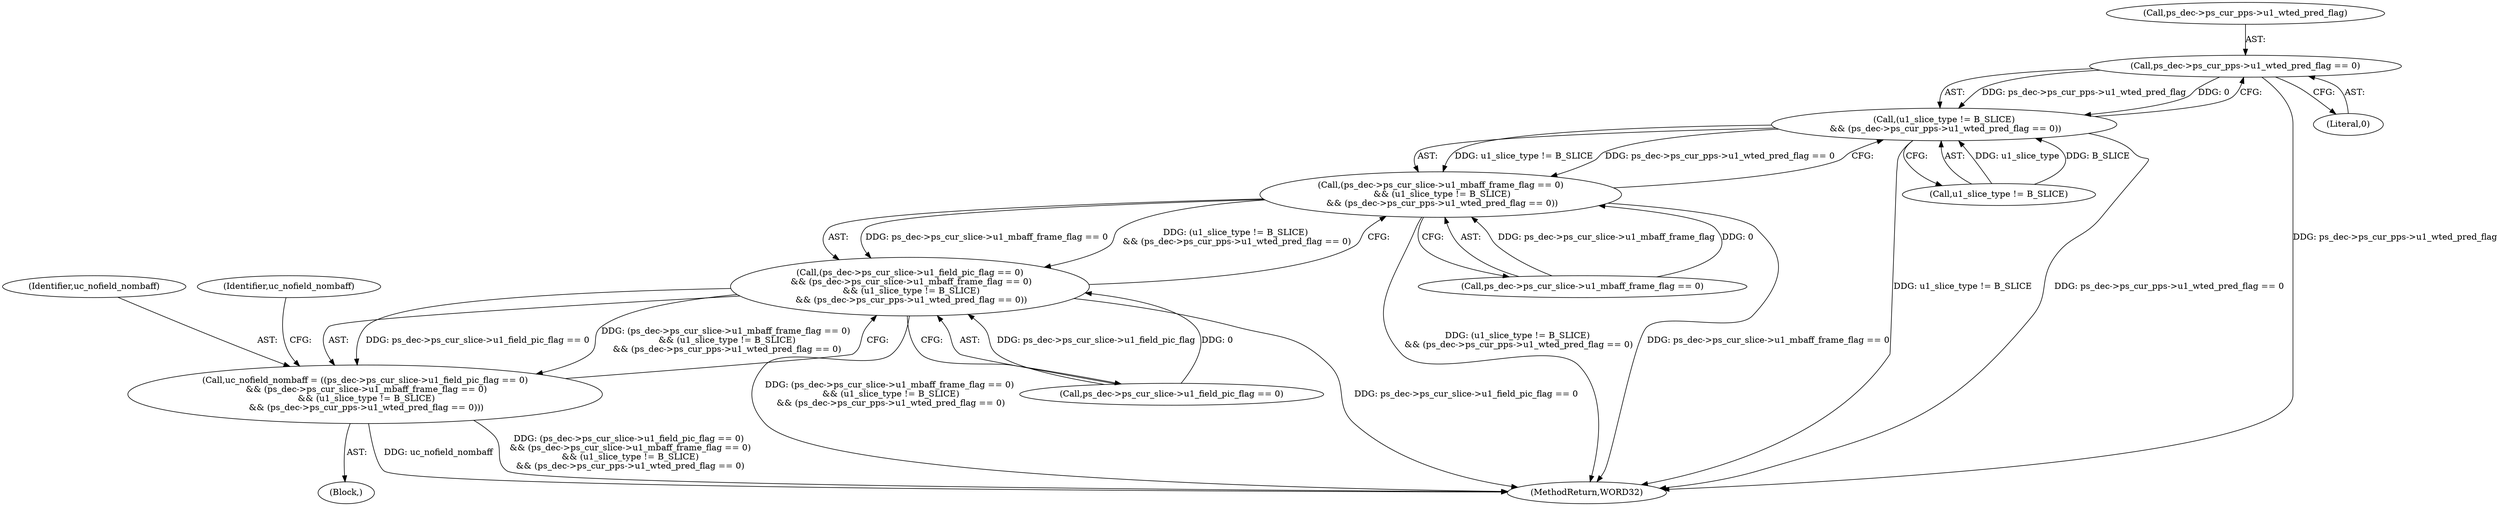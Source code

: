 digraph "0_Android_494561291a503840f385fbcd11d9bc5f4dc502b8_2@pointer" {
"1001723" [label="(Call,ps_dec->ps_cur_pps->u1_wted_pred_flag == 0)"];
"1001719" [label="(Call,(u1_slice_type != B_SLICE)\n && (ps_dec->ps_cur_pps->u1_wted_pred_flag == 0))"];
"1001711" [label="(Call,(ps_dec->ps_cur_slice->u1_mbaff_frame_flag == 0)\n && (u1_slice_type != B_SLICE)\n && (ps_dec->ps_cur_pps->u1_wted_pred_flag == 0))"];
"1001703" [label="(Call,(ps_dec->ps_cur_slice->u1_field_pic_flag == 0)\n && (ps_dec->ps_cur_slice->u1_mbaff_frame_flag == 0)\n && (u1_slice_type != B_SLICE)\n && (ps_dec->ps_cur_pps->u1_wted_pred_flag == 0))"];
"1001701" [label="(Call,uc_nofield_nombaff = ((ps_dec->ps_cur_slice->u1_field_pic_flag == 0)\n && (ps_dec->ps_cur_slice->u1_mbaff_frame_flag == 0)\n && (u1_slice_type != B_SLICE)\n && (ps_dec->ps_cur_pps->u1_wted_pred_flag == 0)))"];
"1001703" [label="(Call,(ps_dec->ps_cur_slice->u1_field_pic_flag == 0)\n && (ps_dec->ps_cur_slice->u1_mbaff_frame_flag == 0)\n && (u1_slice_type != B_SLICE)\n && (ps_dec->ps_cur_pps->u1_wted_pred_flag == 0))"];
"1001702" [label="(Identifier,uc_nofield_nombaff)"];
"1001724" [label="(Call,ps_dec->ps_cur_pps->u1_wted_pred_flag)"];
"1001712" [label="(Call,ps_dec->ps_cur_slice->u1_mbaff_frame_flag == 0)"];
"1001701" [label="(Call,uc_nofield_nombaff = ((ps_dec->ps_cur_slice->u1_field_pic_flag == 0)\n && (ps_dec->ps_cur_slice->u1_mbaff_frame_flag == 0)\n && (u1_slice_type != B_SLICE)\n && (ps_dec->ps_cur_pps->u1_wted_pred_flag == 0)))"];
"1001711" [label="(Call,(ps_dec->ps_cur_slice->u1_mbaff_frame_flag == 0)\n && (u1_slice_type != B_SLICE)\n && (ps_dec->ps_cur_pps->u1_wted_pred_flag == 0))"];
"1001723" [label="(Call,ps_dec->ps_cur_pps->u1_wted_pred_flag == 0)"];
"1001699" [label="(Block,)"];
"1001719" [label="(Call,(u1_slice_type != B_SLICE)\n && (ps_dec->ps_cur_pps->u1_wted_pred_flag == 0))"];
"1001704" [label="(Call,ps_dec->ps_cur_slice->u1_field_pic_flag == 0)"];
"1001720" [label="(Call,u1_slice_type != B_SLICE)"];
"1002544" [label="(MethodReturn,WORD32)"];
"1001731" [label="(Identifier,uc_nofield_nombaff)"];
"1001729" [label="(Literal,0)"];
"1001723" -> "1001719"  [label="AST: "];
"1001723" -> "1001729"  [label="CFG: "];
"1001724" -> "1001723"  [label="AST: "];
"1001729" -> "1001723"  [label="AST: "];
"1001719" -> "1001723"  [label="CFG: "];
"1001723" -> "1002544"  [label="DDG: ps_dec->ps_cur_pps->u1_wted_pred_flag"];
"1001723" -> "1001719"  [label="DDG: ps_dec->ps_cur_pps->u1_wted_pred_flag"];
"1001723" -> "1001719"  [label="DDG: 0"];
"1001719" -> "1001711"  [label="AST: "];
"1001719" -> "1001720"  [label="CFG: "];
"1001720" -> "1001719"  [label="AST: "];
"1001711" -> "1001719"  [label="CFG: "];
"1001719" -> "1002544"  [label="DDG: u1_slice_type != B_SLICE"];
"1001719" -> "1002544"  [label="DDG: ps_dec->ps_cur_pps->u1_wted_pred_flag == 0"];
"1001719" -> "1001711"  [label="DDG: u1_slice_type != B_SLICE"];
"1001719" -> "1001711"  [label="DDG: ps_dec->ps_cur_pps->u1_wted_pred_flag == 0"];
"1001720" -> "1001719"  [label="DDG: u1_slice_type"];
"1001720" -> "1001719"  [label="DDG: B_SLICE"];
"1001711" -> "1001703"  [label="AST: "];
"1001711" -> "1001712"  [label="CFG: "];
"1001712" -> "1001711"  [label="AST: "];
"1001703" -> "1001711"  [label="CFG: "];
"1001711" -> "1002544"  [label="DDG: (u1_slice_type != B_SLICE)\n && (ps_dec->ps_cur_pps->u1_wted_pred_flag == 0)"];
"1001711" -> "1002544"  [label="DDG: ps_dec->ps_cur_slice->u1_mbaff_frame_flag == 0"];
"1001711" -> "1001703"  [label="DDG: ps_dec->ps_cur_slice->u1_mbaff_frame_flag == 0"];
"1001711" -> "1001703"  [label="DDG: (u1_slice_type != B_SLICE)\n && (ps_dec->ps_cur_pps->u1_wted_pred_flag == 0)"];
"1001712" -> "1001711"  [label="DDG: ps_dec->ps_cur_slice->u1_mbaff_frame_flag"];
"1001712" -> "1001711"  [label="DDG: 0"];
"1001703" -> "1001701"  [label="AST: "];
"1001703" -> "1001704"  [label="CFG: "];
"1001704" -> "1001703"  [label="AST: "];
"1001701" -> "1001703"  [label="CFG: "];
"1001703" -> "1002544"  [label="DDG: (ps_dec->ps_cur_slice->u1_mbaff_frame_flag == 0)\n && (u1_slice_type != B_SLICE)\n && (ps_dec->ps_cur_pps->u1_wted_pred_flag == 0)"];
"1001703" -> "1002544"  [label="DDG: ps_dec->ps_cur_slice->u1_field_pic_flag == 0"];
"1001703" -> "1001701"  [label="DDG: ps_dec->ps_cur_slice->u1_field_pic_flag == 0"];
"1001703" -> "1001701"  [label="DDG: (ps_dec->ps_cur_slice->u1_mbaff_frame_flag == 0)\n && (u1_slice_type != B_SLICE)\n && (ps_dec->ps_cur_pps->u1_wted_pred_flag == 0)"];
"1001704" -> "1001703"  [label="DDG: ps_dec->ps_cur_slice->u1_field_pic_flag"];
"1001704" -> "1001703"  [label="DDG: 0"];
"1001701" -> "1001699"  [label="AST: "];
"1001702" -> "1001701"  [label="AST: "];
"1001731" -> "1001701"  [label="CFG: "];
"1001701" -> "1002544"  [label="DDG: uc_nofield_nombaff"];
"1001701" -> "1002544"  [label="DDG: (ps_dec->ps_cur_slice->u1_field_pic_flag == 0)\n && (ps_dec->ps_cur_slice->u1_mbaff_frame_flag == 0)\n && (u1_slice_type != B_SLICE)\n && (ps_dec->ps_cur_pps->u1_wted_pred_flag == 0)"];
}
